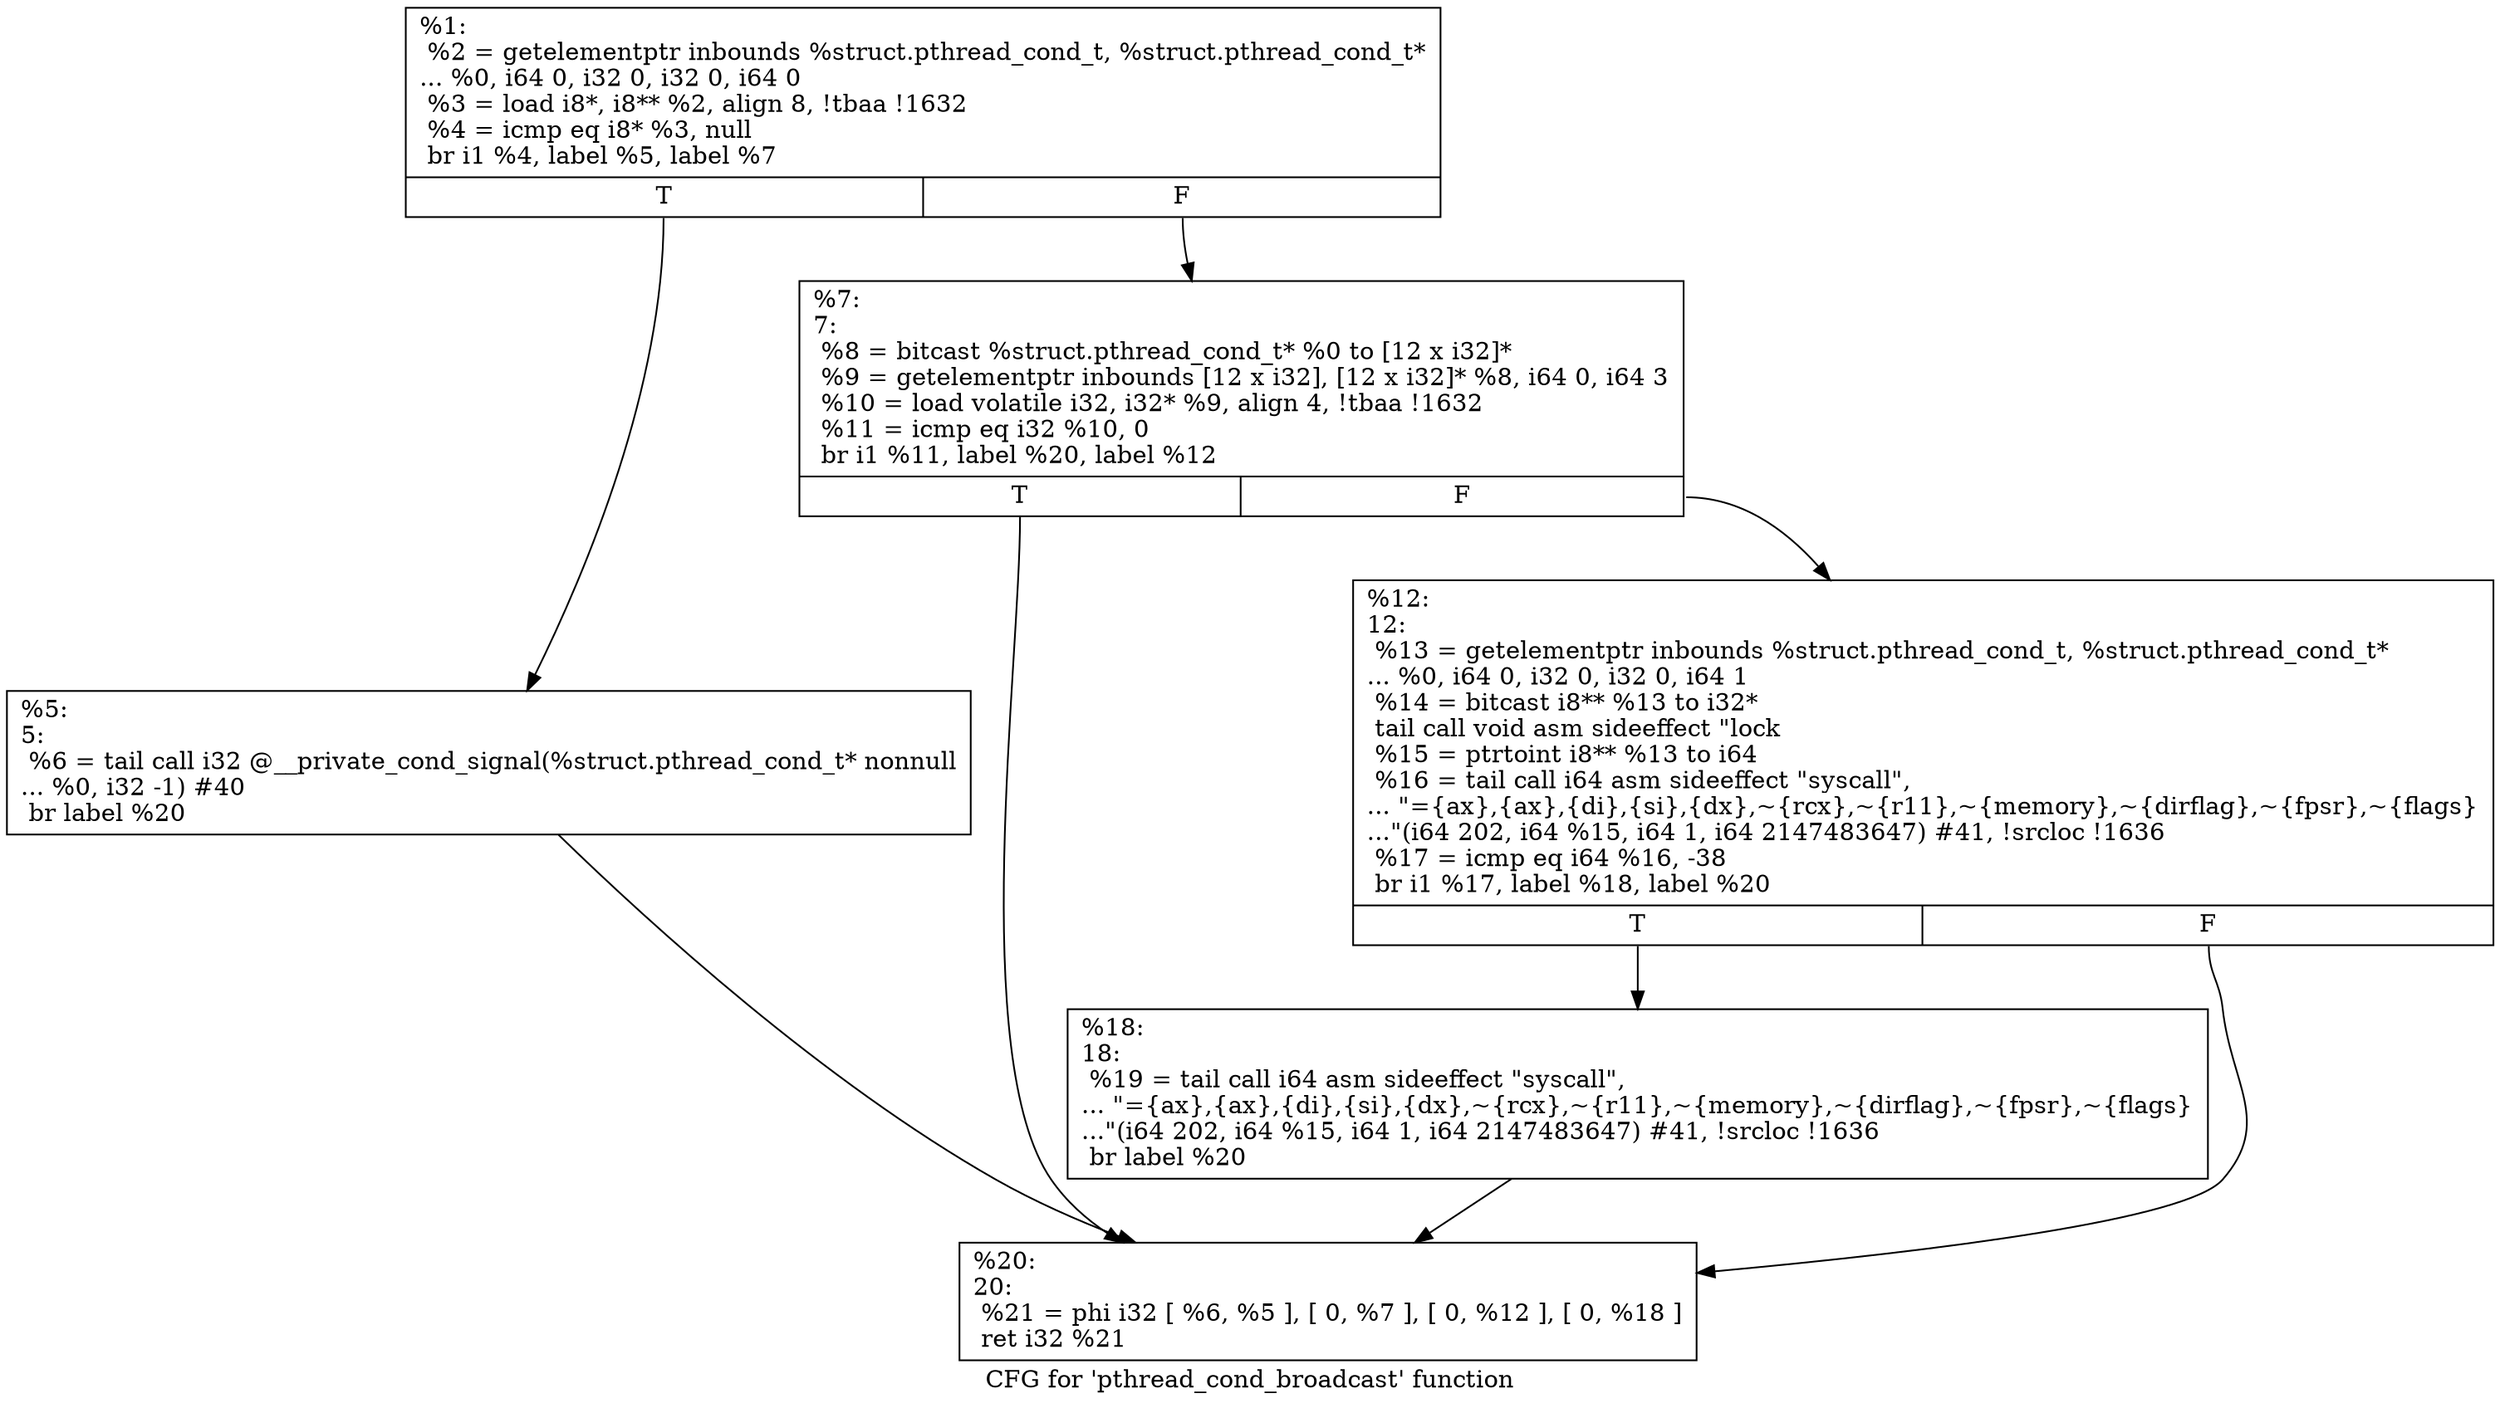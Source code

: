 digraph "CFG for 'pthread_cond_broadcast' function" {
	label="CFG for 'pthread_cond_broadcast' function";

	Node0x1a22180 [shape=record,label="{%1:\l  %2 = getelementptr inbounds %struct.pthread_cond_t, %struct.pthread_cond_t*\l... %0, i64 0, i32 0, i32 0, i64 0\l  %3 = load i8*, i8** %2, align 8, !tbaa !1632\l  %4 = icmp eq i8* %3, null\l  br i1 %4, label %5, label %7\l|{<s0>T|<s1>F}}"];
	Node0x1a22180:s0 -> Node0x1a225d0;
	Node0x1a22180:s1 -> Node0x1a22620;
	Node0x1a225d0 [shape=record,label="{%5:\l5:                                                \l  %6 = tail call i32 @__private_cond_signal(%struct.pthread_cond_t* nonnull\l... %0, i32 -1) #40\l  br label %20\l}"];
	Node0x1a225d0 -> Node0x1a22710;
	Node0x1a22620 [shape=record,label="{%7:\l7:                                                \l  %8 = bitcast %struct.pthread_cond_t* %0 to [12 x i32]*\l  %9 = getelementptr inbounds [12 x i32], [12 x i32]* %8, i64 0, i64 3\l  %10 = load volatile i32, i32* %9, align 4, !tbaa !1632\l  %11 = icmp eq i32 %10, 0\l  br i1 %11, label %20, label %12\l|{<s0>T|<s1>F}}"];
	Node0x1a22620:s0 -> Node0x1a22710;
	Node0x1a22620:s1 -> Node0x1a22670;
	Node0x1a22670 [shape=record,label="{%12:\l12:                                               \l  %13 = getelementptr inbounds %struct.pthread_cond_t, %struct.pthread_cond_t*\l... %0, i64 0, i32 0, i32 0, i64 1\l  %14 = bitcast i8** %13 to i32*\l  tail call void asm sideeffect \"lock \l  %15 = ptrtoint i8** %13 to i64\l  %16 = tail call i64 asm sideeffect \"syscall\",\l... \"=\{ax\},\{ax\},\{di\},\{si\},\{dx\},~\{rcx\},~\{r11\},~\{memory\},~\{dirflag\},~\{fpsr\},~\{flags\}\l...\"(i64 202, i64 %15, i64 1, i64 2147483647) #41, !srcloc !1636\l  %17 = icmp eq i64 %16, -38\l  br i1 %17, label %18, label %20\l|{<s0>T|<s1>F}}"];
	Node0x1a22670:s0 -> Node0x1a226c0;
	Node0x1a22670:s1 -> Node0x1a22710;
	Node0x1a226c0 [shape=record,label="{%18:\l18:                                               \l  %19 = tail call i64 asm sideeffect \"syscall\",\l... \"=\{ax\},\{ax\},\{di\},\{si\},\{dx\},~\{rcx\},~\{r11\},~\{memory\},~\{dirflag\},~\{fpsr\},~\{flags\}\l...\"(i64 202, i64 %15, i64 1, i64 2147483647) #41, !srcloc !1636\l  br label %20\l}"];
	Node0x1a226c0 -> Node0x1a22710;
	Node0x1a22710 [shape=record,label="{%20:\l20:                                               \l  %21 = phi i32 [ %6, %5 ], [ 0, %7 ], [ 0, %12 ], [ 0, %18 ]\l  ret i32 %21\l}"];
}
